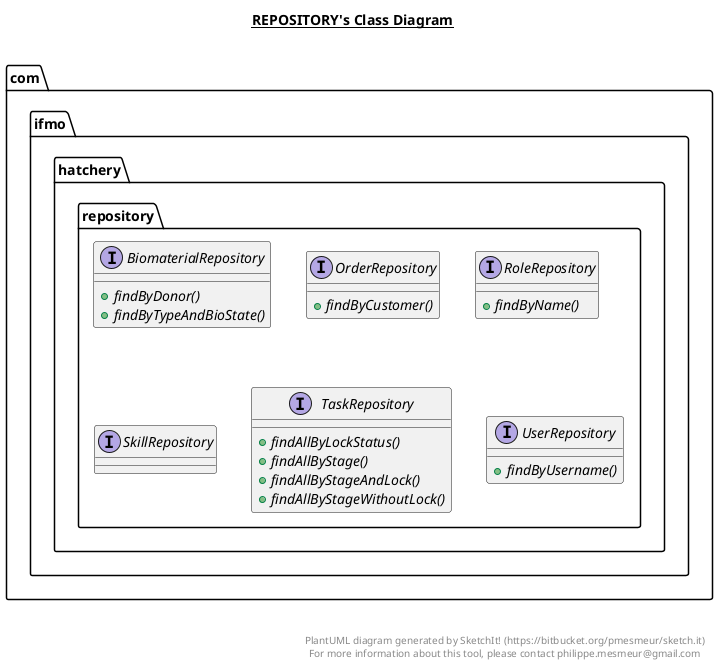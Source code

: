 @startuml

title __REPOSITORY's Class Diagram__\n

  namespace com.ifmo.hatchery {
    namespace repository {
      interface com.ifmo.hatchery.repository.BiomaterialRepository {
          {abstract} + findByDonor()
          {abstract} + findByTypeAndBioState()
      }
    }
  }
  

  namespace com.ifmo.hatchery {
    namespace repository {
      interface com.ifmo.hatchery.repository.OrderRepository {
          {abstract} + findByCustomer()
      }
    }
  }
  

  namespace com.ifmo.hatchery {
    namespace repository {
      interface com.ifmo.hatchery.repository.RoleRepository {
          {abstract} + findByName()
      }
    }
  }
  

  namespace com.ifmo.hatchery {
    namespace repository {
      interface com.ifmo.hatchery.repository.SkillRepository {
      }
    }
  }
  

  namespace com.ifmo.hatchery {
    namespace repository {
      interface com.ifmo.hatchery.repository.TaskRepository {
          {abstract} + findAllByLockStatus()
          {abstract} + findAllByStage()
          {abstract} + findAllByStageAndLock()
          {abstract} + findAllByStageWithoutLock()
      }
    }
  }
  

  namespace com.ifmo.hatchery {
    namespace repository {
      interface com.ifmo.hatchery.repository.UserRepository {
          {abstract} + findByUsername()
      }
    }
  }
  



right footer


PlantUML diagram generated by SketchIt! (https://bitbucket.org/pmesmeur/sketch.it)
For more information about this tool, please contact philippe.mesmeur@gmail.com
endfooter

@enduml
